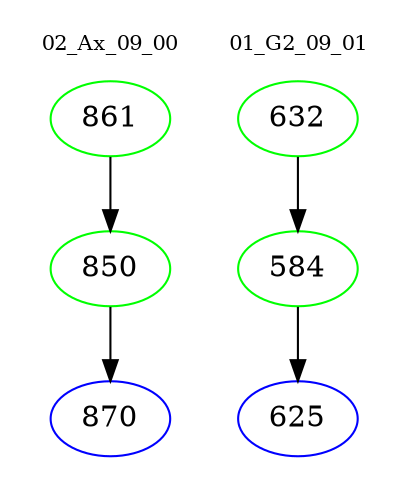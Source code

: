 digraph{
subgraph cluster_0 {
color = white
label = "02_Ax_09_00";
fontsize=10;
T0_861 [label="861", color="green"]
T0_861 -> T0_850 [color="black"]
T0_850 [label="850", color="green"]
T0_850 -> T0_870 [color="black"]
T0_870 [label="870", color="blue"]
}
subgraph cluster_1 {
color = white
label = "01_G2_09_01";
fontsize=10;
T1_632 [label="632", color="green"]
T1_632 -> T1_584 [color="black"]
T1_584 [label="584", color="green"]
T1_584 -> T1_625 [color="black"]
T1_625 [label="625", color="blue"]
}
}
